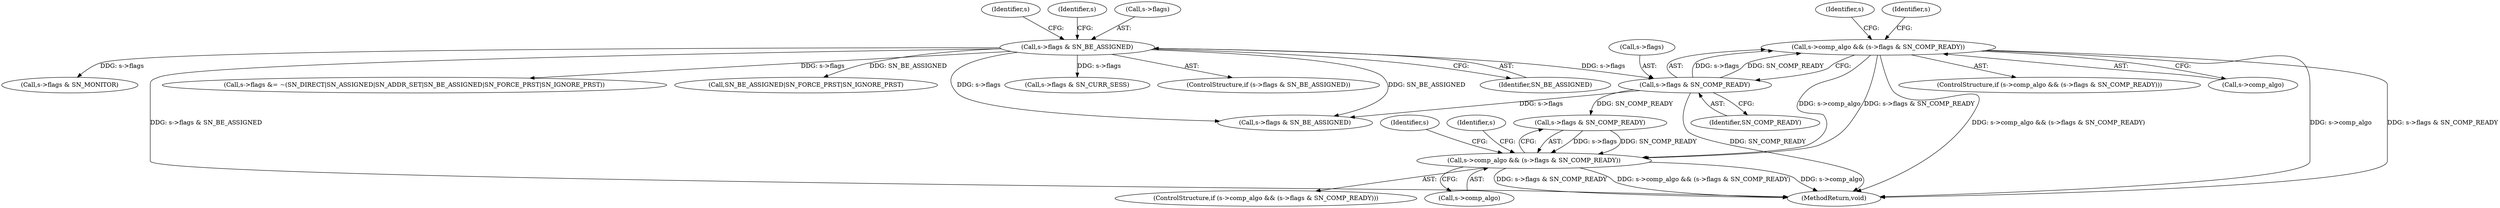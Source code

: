 digraph "0_haproxy_b4d05093bc89f71377230228007e69a1434c1a0c@pointer" {
"1000259" [label="(Call,s->comp_algo && (s->flags & SN_COMP_READY))"];
"1000263" [label="(Call,s->flags & SN_COMP_READY)"];
"1000170" [label="(Call,s->flags & SN_BE_ASSIGNED)"];
"1000322" [label="(Call,s->comp_algo && (s->flags & SN_COMP_READY))"];
"1000284" [label="(Identifier,s)"];
"1000179" [label="(Identifier,s)"];
"1000171" [label="(Call,s->flags)"];
"1000264" [label="(Call,s->flags)"];
"1000337" [label="(Identifier,s)"];
"1000267" [label="(Identifier,SN_COMP_READY)"];
"1000274" [label="(Identifier,s)"];
"1000532" [label="(Call,s->flags & SN_CURR_SESS)"];
"1000169" [label="(ControlStructure,if (s->flags & SN_BE_ASSIGNED))"];
"1000258" [label="(ControlStructure,if (s->comp_algo && (s->flags & SN_COMP_READY)))"];
"1000346" [label="(Identifier,s)"];
"1000260" [label="(Call,s->comp_algo)"];
"1000170" [label="(Call,s->flags & SN_BE_ASSIGNED)"];
"1000193" [label="(Identifier,s)"];
"1000321" [label="(ControlStructure,if (s->comp_algo && (s->flags & SN_COMP_READY)))"];
"1000174" [label="(Identifier,SN_BE_ASSIGNED)"];
"1000323" [label="(Call,s->comp_algo)"];
"1000387" [label="(Call,s->flags & SN_MONITOR)"];
"1000322" [label="(Call,s->comp_algo && (s->flags & SN_COMP_READY))"];
"1000899" [label="(MethodReturn,void)"];
"1000693" [label="(Call,s->flags &= ~(SN_DIRECT|SN_ASSIGNED|SN_ADDR_SET|SN_BE_ASSIGNED|SN_FORCE_PRST|SN_IGNORE_PRST))"];
"1000326" [label="(Call,s->flags & SN_COMP_READY)"];
"1000263" [label="(Call,s->flags & SN_COMP_READY)"];
"1000259" [label="(Call,s->comp_algo && (s->flags & SN_COMP_READY))"];
"1000704" [label="(Call,SN_BE_ASSIGNED|SN_FORCE_PRST|SN_IGNORE_PRST)"];
"1000282" [label="(Call,s->flags & SN_BE_ASSIGNED)"];
"1000259" -> "1000258"  [label="AST: "];
"1000259" -> "1000260"  [label="CFG: "];
"1000259" -> "1000263"  [label="CFG: "];
"1000260" -> "1000259"  [label="AST: "];
"1000263" -> "1000259"  [label="AST: "];
"1000274" -> "1000259"  [label="CFG: "];
"1000284" -> "1000259"  [label="CFG: "];
"1000259" -> "1000899"  [label="DDG: s->comp_algo && (s->flags & SN_COMP_READY)"];
"1000259" -> "1000899"  [label="DDG: s->comp_algo"];
"1000259" -> "1000899"  [label="DDG: s->flags & SN_COMP_READY"];
"1000263" -> "1000259"  [label="DDG: s->flags"];
"1000263" -> "1000259"  [label="DDG: SN_COMP_READY"];
"1000259" -> "1000322"  [label="DDG: s->comp_algo"];
"1000259" -> "1000322"  [label="DDG: s->flags & SN_COMP_READY"];
"1000263" -> "1000267"  [label="CFG: "];
"1000264" -> "1000263"  [label="AST: "];
"1000267" -> "1000263"  [label="AST: "];
"1000263" -> "1000899"  [label="DDG: SN_COMP_READY"];
"1000170" -> "1000263"  [label="DDG: s->flags"];
"1000263" -> "1000282"  [label="DDG: s->flags"];
"1000263" -> "1000326"  [label="DDG: SN_COMP_READY"];
"1000170" -> "1000169"  [label="AST: "];
"1000170" -> "1000174"  [label="CFG: "];
"1000171" -> "1000170"  [label="AST: "];
"1000174" -> "1000170"  [label="AST: "];
"1000179" -> "1000170"  [label="CFG: "];
"1000193" -> "1000170"  [label="CFG: "];
"1000170" -> "1000899"  [label="DDG: s->flags & SN_BE_ASSIGNED"];
"1000170" -> "1000282"  [label="DDG: s->flags"];
"1000170" -> "1000282"  [label="DDG: SN_BE_ASSIGNED"];
"1000170" -> "1000387"  [label="DDG: s->flags"];
"1000170" -> "1000532"  [label="DDG: s->flags"];
"1000170" -> "1000693"  [label="DDG: s->flags"];
"1000170" -> "1000704"  [label="DDG: SN_BE_ASSIGNED"];
"1000322" -> "1000321"  [label="AST: "];
"1000322" -> "1000323"  [label="CFG: "];
"1000322" -> "1000326"  [label="CFG: "];
"1000323" -> "1000322"  [label="AST: "];
"1000326" -> "1000322"  [label="AST: "];
"1000337" -> "1000322"  [label="CFG: "];
"1000346" -> "1000322"  [label="CFG: "];
"1000322" -> "1000899"  [label="DDG: s->flags & SN_COMP_READY"];
"1000322" -> "1000899"  [label="DDG: s->comp_algo && (s->flags & SN_COMP_READY)"];
"1000322" -> "1000899"  [label="DDG: s->comp_algo"];
"1000326" -> "1000322"  [label="DDG: s->flags"];
"1000326" -> "1000322"  [label="DDG: SN_COMP_READY"];
}
